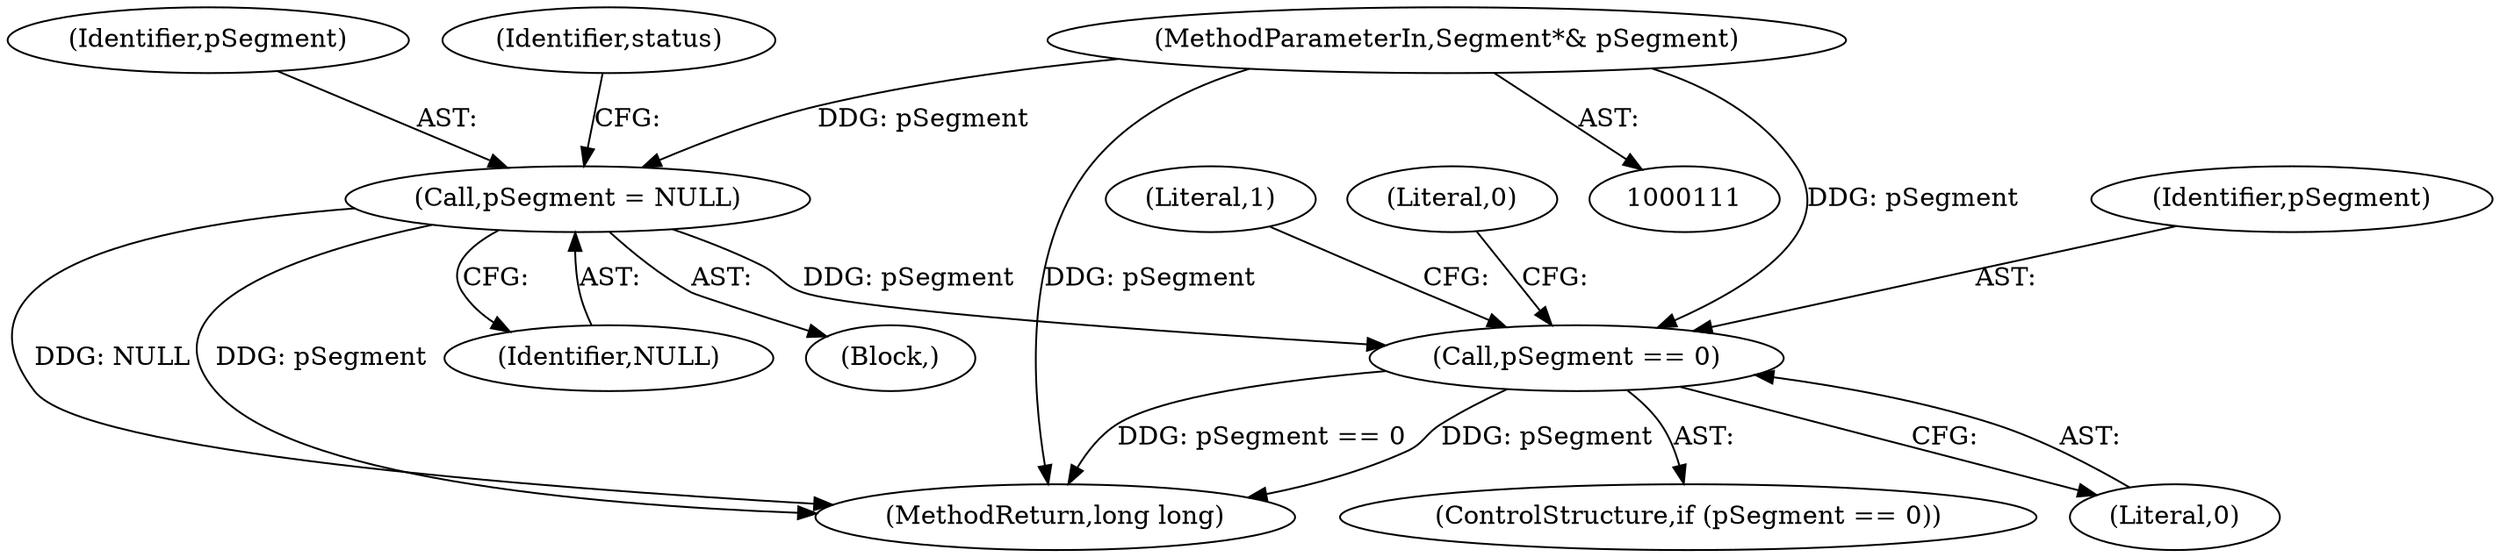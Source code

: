 digraph "1_Android_04839626ed859623901ebd3a5fd483982186b59d_21@pointer" {
"1000122" [label="(Call,pSegment = NULL)"];
"1000114" [label="(MethodParameterIn,Segment*& pSegment)"];
"1000316" [label="(Call,pSegment == 0)"];
"1000122" [label="(Call,pSegment = NULL)"];
"1000114" [label="(MethodParameterIn,Segment*& pSegment)"];
"1000123" [label="(Identifier,pSegment)"];
"1000316" [label="(Call,pSegment == 0)"];
"1000315" [label="(ControlStructure,if (pSegment == 0))"];
"1000124" [label="(Identifier,NULL)"];
"1000129" [label="(Identifier,status)"];
"1000317" [label="(Identifier,pSegment)"];
"1000321" [label="(Literal,1)"];
"1000323" [label="(Literal,0)"];
"1000318" [label="(Literal,0)"];
"1000355" [label="(MethodReturn,long long)"];
"1000115" [label="(Block,)"];
"1000122" -> "1000115"  [label="AST: "];
"1000122" -> "1000124"  [label="CFG: "];
"1000123" -> "1000122"  [label="AST: "];
"1000124" -> "1000122"  [label="AST: "];
"1000129" -> "1000122"  [label="CFG: "];
"1000122" -> "1000355"  [label="DDG: pSegment"];
"1000122" -> "1000355"  [label="DDG: NULL"];
"1000114" -> "1000122"  [label="DDG: pSegment"];
"1000122" -> "1000316"  [label="DDG: pSegment"];
"1000114" -> "1000111"  [label="AST: "];
"1000114" -> "1000355"  [label="DDG: pSegment"];
"1000114" -> "1000316"  [label="DDG: pSegment"];
"1000316" -> "1000315"  [label="AST: "];
"1000316" -> "1000318"  [label="CFG: "];
"1000317" -> "1000316"  [label="AST: "];
"1000318" -> "1000316"  [label="AST: "];
"1000321" -> "1000316"  [label="CFG: "];
"1000323" -> "1000316"  [label="CFG: "];
"1000316" -> "1000355"  [label="DDG: pSegment == 0"];
"1000316" -> "1000355"  [label="DDG: pSegment"];
}

